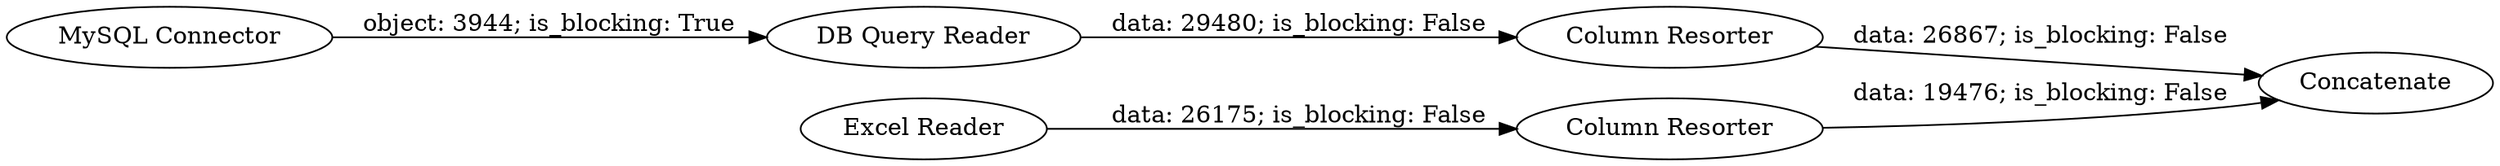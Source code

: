 digraph {
	"-2821242056275940114_1" [label="MySQL Connector"]
	"-2821242056275940114_2" [label="DB Query Reader"]
	"-2821242056275940114_6" [label="Column Resorter"]
	"-2821242056275940114_3" [label="Excel Reader"]
	"-2821242056275940114_11" [label="Column Resorter"]
	"-2821242056275940114_22" [label=Concatenate]
	"-2821242056275940114_2" -> "-2821242056275940114_6" [label="data: 29480; is_blocking: False"]
	"-2821242056275940114_11" -> "-2821242056275940114_22" [label="data: 19476; is_blocking: False"]
	"-2821242056275940114_1" -> "-2821242056275940114_2" [label="object: 3944; is_blocking: True"]
	"-2821242056275940114_6" -> "-2821242056275940114_22" [label="data: 26867; is_blocking: False"]
	"-2821242056275940114_3" -> "-2821242056275940114_11" [label="data: 26175; is_blocking: False"]
	rankdir=LR
}
